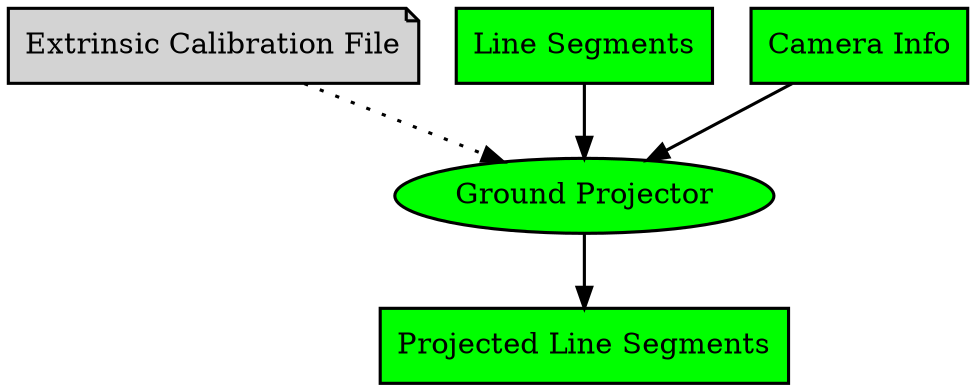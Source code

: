 digraph D {
	fontname="sans";

	edge [penwidth=1.5]
	node [penwidth=1.5]

	// Nodes
	node [shape=ellipse,style=filled,fillcolor=white];
	ground_projection[label="Ground Projector",fillcolor=green];

	// Files
	node [shape=note,style=filled,fillcolor=""];
	extrinsic_calibration_file[label="Extrinsic Calibration File"];

	// Topics
	node [shape=box,style=filled,fillcolor=white];
	segment_list[label="Line Segments",fillcolor=green];
	segment_list_proj[label="Projected Line Segments",fillcolor=green];
	camera_info[label="Camera Info",fillcolor=green];

	//Connection
	extrinsic_calibration_file->ground_projection[style="dotted"];
	camera_info->ground_projection;
	segment_list->ground_projection;
	ground_projection->segment_list_proj;
}